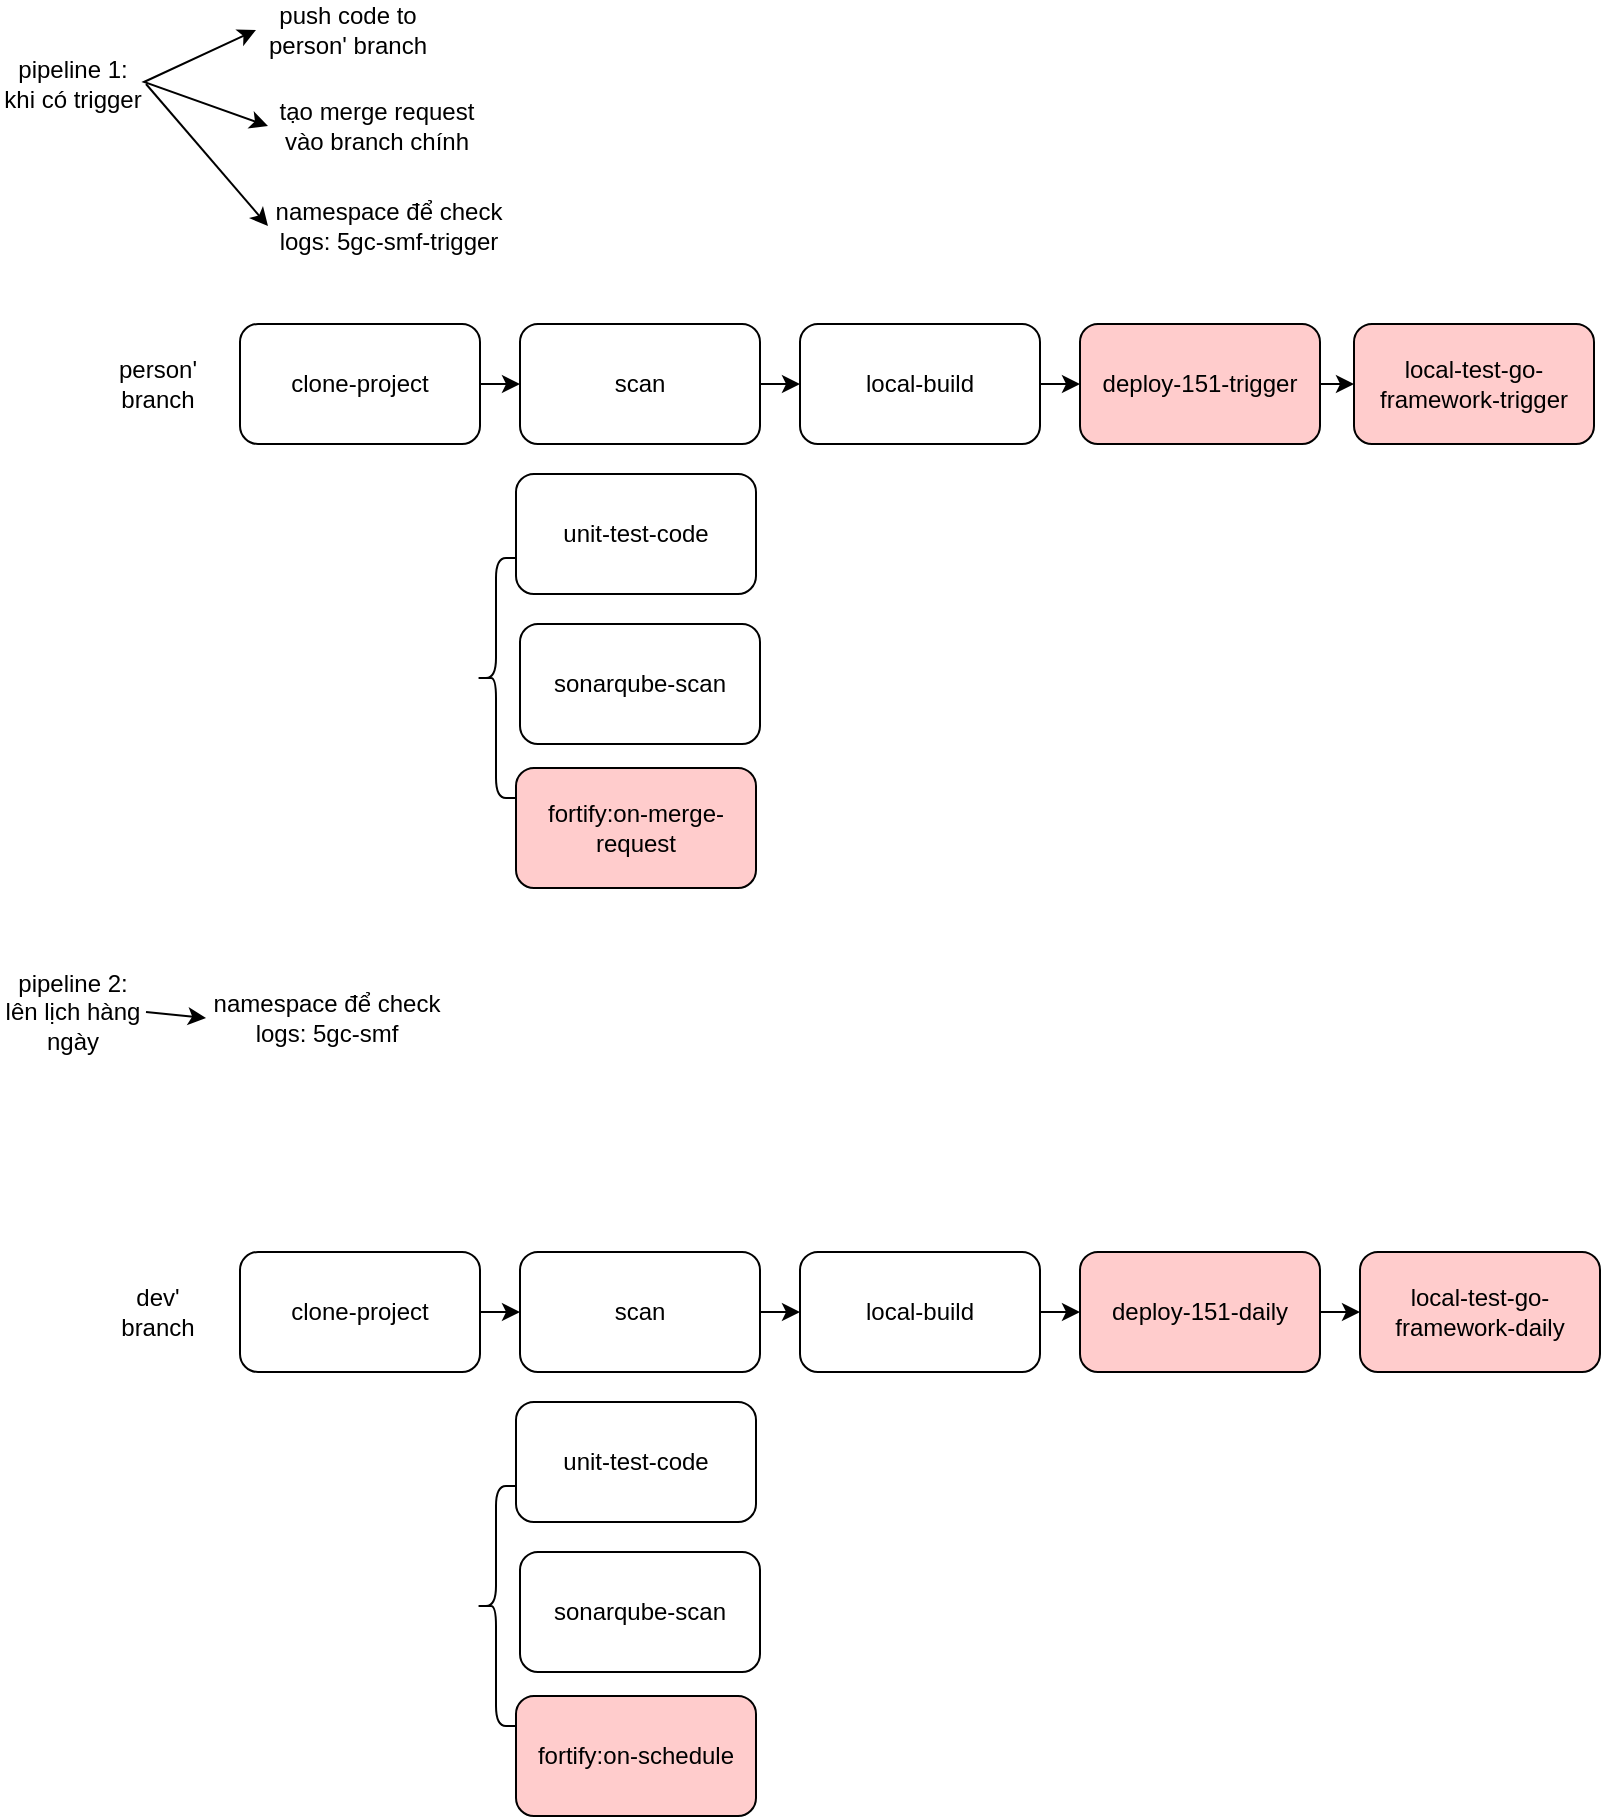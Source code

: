 <mxfile version="21.6.6" type="github">
  <diagram name="Trang-1" id="oaW-5a-gu5Xrpvbmgl1f">
    <mxGraphModel dx="1674" dy="818" grid="0" gridSize="10" guides="1" tooltips="1" connect="1" arrows="1" fold="1" page="1" pageScale="1" pageWidth="10000" pageHeight="10000" math="0" shadow="0">
      <root>
        <mxCell id="0" />
        <mxCell id="1" parent="0" />
        <mxCell id="QOvyY-45LAZgzh1bzRz5-2" value="clone-project" style="rounded=1;whiteSpace=wrap;html=1;" parent="1" vertex="1">
          <mxGeometry x="161" y="316" width="120" height="60" as="geometry" />
        </mxCell>
        <mxCell id="QOvyY-45LAZgzh1bzRz5-3" value="person&#39; branch" style="text;html=1;strokeColor=none;fillColor=none;align=center;verticalAlign=middle;whiteSpace=wrap;rounded=0;" parent="1" vertex="1">
          <mxGeometry x="90" y="331" width="60" height="30" as="geometry" />
        </mxCell>
        <mxCell id="QOvyY-45LAZgzh1bzRz5-4" value="scan" style="rounded=1;whiteSpace=wrap;html=1;" parent="1" vertex="1">
          <mxGeometry x="301" y="316" width="120" height="60" as="geometry" />
        </mxCell>
        <mxCell id="QOvyY-45LAZgzh1bzRz5-5" value="sonarqube-scan" style="rounded=1;whiteSpace=wrap;html=1;fillColor=#FFFFFF;" parent="1" vertex="1">
          <mxGeometry x="301" y="466" width="120" height="60" as="geometry" />
        </mxCell>
        <mxCell id="QOvyY-45LAZgzh1bzRz5-6" value="unit-test-code" style="rounded=1;whiteSpace=wrap;html=1;" parent="1" vertex="1">
          <mxGeometry x="299" y="391" width="120" height="60" as="geometry" />
        </mxCell>
        <mxCell id="QOvyY-45LAZgzh1bzRz5-7" value="fortify:on-merge-request" style="rounded=1;whiteSpace=wrap;html=1;fillColor=#FFCCCC;" parent="1" vertex="1">
          <mxGeometry x="299" y="538" width="120" height="60" as="geometry" />
        </mxCell>
        <mxCell id="QOvyY-45LAZgzh1bzRz5-8" value="local-build" style="rounded=1;whiteSpace=wrap;html=1;" parent="1" vertex="1">
          <mxGeometry x="441" y="316" width="120" height="60" as="geometry" />
        </mxCell>
        <mxCell id="QOvyY-45LAZgzh1bzRz5-9" value="deploy-151-trigger" style="rounded=1;whiteSpace=wrap;html=1;fillColor=#FFCCCC;" parent="1" vertex="1">
          <mxGeometry x="581" y="316" width="120" height="60" as="geometry" />
        </mxCell>
        <mxCell id="QOvyY-45LAZgzh1bzRz5-10" value="local-test-go-framework-trigger" style="rounded=1;whiteSpace=wrap;html=1;fillColor=#FFCCCC;" parent="1" vertex="1">
          <mxGeometry x="718" y="316" width="120" height="60" as="geometry" />
        </mxCell>
        <mxCell id="QOvyY-45LAZgzh1bzRz5-11" value="push code to person&#39; branch" style="text;html=1;strokeColor=none;fillColor=none;align=center;verticalAlign=middle;whiteSpace=wrap;rounded=0;" parent="1" vertex="1">
          <mxGeometry x="169" y="154" width="92" height="30" as="geometry" />
        </mxCell>
        <mxCell id="QOvyY-45LAZgzh1bzRz5-12" value="tạo merge request vào branch chính" style="text;html=1;strokeColor=none;fillColor=none;align=center;verticalAlign=middle;whiteSpace=wrap;rounded=0;" parent="1" vertex="1">
          <mxGeometry x="175" y="202" width="109" height="30" as="geometry" />
        </mxCell>
        <mxCell id="QOvyY-45LAZgzh1bzRz5-13" value="" style="endArrow=classic;startArrow=classic;html=1;rounded=0;entryX=0;entryY=0.5;entryDx=0;entryDy=0;exitX=0;exitY=0.5;exitDx=0;exitDy=0;" parent="1" source="QOvyY-45LAZgzh1bzRz5-12" target="QOvyY-45LAZgzh1bzRz5-11" edge="1">
          <mxGeometry width="50" height="50" relative="1" as="geometry">
            <mxPoint x="410" y="426" as="sourcePoint" />
            <mxPoint x="460" y="376" as="targetPoint" />
            <Array as="points">
              <mxPoint x="113" y="195" />
            </Array>
          </mxGeometry>
        </mxCell>
        <mxCell id="QOvyY-45LAZgzh1bzRz5-14" value="pipeline 1: khi có trigger" style="text;html=1;strokeColor=none;fillColor=none;align=center;verticalAlign=middle;whiteSpace=wrap;rounded=0;" parent="1" vertex="1">
          <mxGeometry x="41" y="181" width="73" height="30" as="geometry" />
        </mxCell>
        <mxCell id="QOvyY-45LAZgzh1bzRz5-15" value="clone-project" style="rounded=1;whiteSpace=wrap;html=1;" parent="1" vertex="1">
          <mxGeometry x="161" y="780" width="120" height="60" as="geometry" />
        </mxCell>
        <mxCell id="QOvyY-45LAZgzh1bzRz5-16" value="dev&#39; branch" style="text;html=1;strokeColor=none;fillColor=none;align=center;verticalAlign=middle;whiteSpace=wrap;rounded=0;" parent="1" vertex="1">
          <mxGeometry x="90" y="795" width="60" height="30" as="geometry" />
        </mxCell>
        <mxCell id="QOvyY-45LAZgzh1bzRz5-17" value="scan" style="rounded=1;whiteSpace=wrap;html=1;" parent="1" vertex="1">
          <mxGeometry x="301" y="780" width="120" height="60" as="geometry" />
        </mxCell>
        <mxCell id="QOvyY-45LAZgzh1bzRz5-18" value="sonarqube-scan" style="rounded=1;whiteSpace=wrap;html=1;" parent="1" vertex="1">
          <mxGeometry x="301" y="930" width="120" height="60" as="geometry" />
        </mxCell>
        <mxCell id="QOvyY-45LAZgzh1bzRz5-19" value="unit-test-code" style="rounded=1;whiteSpace=wrap;html=1;" parent="1" vertex="1">
          <mxGeometry x="299" y="855" width="120" height="60" as="geometry" />
        </mxCell>
        <mxCell id="QOvyY-45LAZgzh1bzRz5-20" value="fortify:on-schedule" style="rounded=1;whiteSpace=wrap;html=1;fillColor=#FFCCCC;" parent="1" vertex="1">
          <mxGeometry x="299" y="1002" width="120" height="60" as="geometry" />
        </mxCell>
        <mxCell id="QOvyY-45LAZgzh1bzRz5-21" value="local-build" style="rounded=1;whiteSpace=wrap;html=1;" parent="1" vertex="1">
          <mxGeometry x="441" y="780" width="120" height="60" as="geometry" />
        </mxCell>
        <mxCell id="QOvyY-45LAZgzh1bzRz5-22" value="deploy-151-daily" style="rounded=1;whiteSpace=wrap;html=1;fillColor=#FFCCCC;" parent="1" vertex="1">
          <mxGeometry x="581" y="780" width="120" height="60" as="geometry" />
        </mxCell>
        <mxCell id="QOvyY-45LAZgzh1bzRz5-23" value="local-test-go-framework-daily" style="rounded=1;whiteSpace=wrap;html=1;fillColor=#FFCCCC;" parent="1" vertex="1">
          <mxGeometry x="721" y="780" width="120" height="60" as="geometry" />
        </mxCell>
        <mxCell id="QOvyY-45LAZgzh1bzRz5-27" value="pipeline 2: lên lịch hàng ngày" style="text;html=1;strokeColor=none;fillColor=none;align=center;verticalAlign=middle;whiteSpace=wrap;rounded=0;" parent="1" vertex="1">
          <mxGeometry x="41" y="645" width="73" height="30" as="geometry" />
        </mxCell>
        <mxCell id="QOvyY-45LAZgzh1bzRz5-28" value="namespace để check logs: 5gc-smf-trigger" style="text;html=1;strokeColor=none;fillColor=none;align=center;verticalAlign=middle;whiteSpace=wrap;rounded=0;" parent="1" vertex="1">
          <mxGeometry x="175" y="252" width="121" height="30" as="geometry" />
        </mxCell>
        <mxCell id="QOvyY-45LAZgzh1bzRz5-30" value="" style="endArrow=classic;html=1;rounded=0;exitX=1;exitY=0.5;exitDx=0;exitDy=0;entryX=0;entryY=0.5;entryDx=0;entryDy=0;" parent="1" source="QOvyY-45LAZgzh1bzRz5-14" target="QOvyY-45LAZgzh1bzRz5-28" edge="1">
          <mxGeometry width="50" height="50" relative="1" as="geometry">
            <mxPoint x="410" y="526" as="sourcePoint" />
            <mxPoint x="460" y="476" as="targetPoint" />
          </mxGeometry>
        </mxCell>
        <mxCell id="QOvyY-45LAZgzh1bzRz5-33" value="namespace để check logs: 5gc-smf" style="text;html=1;strokeColor=none;fillColor=none;align=center;verticalAlign=middle;whiteSpace=wrap;rounded=0;" parent="1" vertex="1">
          <mxGeometry x="144" y="648" width="121" height="30" as="geometry" />
        </mxCell>
        <mxCell id="QOvyY-45LAZgzh1bzRz5-34" value="" style="endArrow=classic;html=1;rounded=0;exitX=1;exitY=0.5;exitDx=0;exitDy=0;entryX=0;entryY=0.5;entryDx=0;entryDy=0;" parent="1" source="QOvyY-45LAZgzh1bzRz5-27" target="QOvyY-45LAZgzh1bzRz5-33" edge="1">
          <mxGeometry width="50" height="50" relative="1" as="geometry">
            <mxPoint x="83" y="592" as="sourcePoint" />
            <mxPoint x="429" y="872" as="targetPoint" />
          </mxGeometry>
        </mxCell>
        <mxCell id="wQtV32WbGMe6dbrX2Gd7-1" value="" style="endArrow=classic;html=1;rounded=0;exitX=1;exitY=0.5;exitDx=0;exitDy=0;entryX=0;entryY=0.5;entryDx=0;entryDy=0;" edge="1" parent="1" source="QOvyY-45LAZgzh1bzRz5-2" target="QOvyY-45LAZgzh1bzRz5-4">
          <mxGeometry width="50" height="50" relative="1" as="geometry">
            <mxPoint x="823" y="645" as="sourcePoint" />
            <mxPoint x="873" y="595" as="targetPoint" />
          </mxGeometry>
        </mxCell>
        <mxCell id="wQtV32WbGMe6dbrX2Gd7-2" value="" style="endArrow=classic;html=1;rounded=0;exitX=1;exitY=0.5;exitDx=0;exitDy=0;entryX=0;entryY=0.5;entryDx=0;entryDy=0;" edge="1" parent="1" source="QOvyY-45LAZgzh1bzRz5-4" target="QOvyY-45LAZgzh1bzRz5-8">
          <mxGeometry width="50" height="50" relative="1" as="geometry">
            <mxPoint x="823" y="645" as="sourcePoint" />
            <mxPoint x="873" y="595" as="targetPoint" />
          </mxGeometry>
        </mxCell>
        <mxCell id="wQtV32WbGMe6dbrX2Gd7-3" value="" style="endArrow=classic;html=1;rounded=0;exitX=1;exitY=0.5;exitDx=0;exitDy=0;entryX=0;entryY=0.5;entryDx=0;entryDy=0;" edge="1" parent="1" source="QOvyY-45LAZgzh1bzRz5-8" target="QOvyY-45LAZgzh1bzRz5-9">
          <mxGeometry width="50" height="50" relative="1" as="geometry">
            <mxPoint x="823" y="645" as="sourcePoint" />
            <mxPoint x="873" y="595" as="targetPoint" />
          </mxGeometry>
        </mxCell>
        <mxCell id="wQtV32WbGMe6dbrX2Gd7-4" value="" style="endArrow=classic;html=1;rounded=0;exitX=1;exitY=0.5;exitDx=0;exitDy=0;" edge="1" parent="1" source="QOvyY-45LAZgzh1bzRz5-9" target="QOvyY-45LAZgzh1bzRz5-10">
          <mxGeometry width="50" height="50" relative="1" as="geometry">
            <mxPoint x="823" y="645" as="sourcePoint" />
            <mxPoint x="873" y="595" as="targetPoint" />
          </mxGeometry>
        </mxCell>
        <mxCell id="wQtV32WbGMe6dbrX2Gd7-5" value="" style="shape=curlyBracket;whiteSpace=wrap;html=1;rounded=1;labelPosition=left;verticalLabelPosition=middle;align=right;verticalAlign=middle;" vertex="1" parent="1">
          <mxGeometry x="279" y="433" width="20" height="120" as="geometry" />
        </mxCell>
        <mxCell id="wQtV32WbGMe6dbrX2Gd7-7" value="" style="endArrow=classic;html=1;rounded=0;exitX=1;exitY=0.5;exitDx=0;exitDy=0;" edge="1" parent="1" source="QOvyY-45LAZgzh1bzRz5-15" target="QOvyY-45LAZgzh1bzRz5-17">
          <mxGeometry width="50" height="50" relative="1" as="geometry">
            <mxPoint x="823" y="745" as="sourcePoint" />
            <mxPoint x="873" y="695" as="targetPoint" />
          </mxGeometry>
        </mxCell>
        <mxCell id="wQtV32WbGMe6dbrX2Gd7-8" value="" style="endArrow=classic;html=1;rounded=0;exitX=1;exitY=0.5;exitDx=0;exitDy=0;" edge="1" parent="1" source="QOvyY-45LAZgzh1bzRz5-17" target="QOvyY-45LAZgzh1bzRz5-21">
          <mxGeometry width="50" height="50" relative="1" as="geometry">
            <mxPoint x="823" y="745" as="sourcePoint" />
            <mxPoint x="873" y="695" as="targetPoint" />
          </mxGeometry>
        </mxCell>
        <mxCell id="wQtV32WbGMe6dbrX2Gd7-9" value="" style="endArrow=classic;html=1;rounded=0;exitX=1;exitY=0.5;exitDx=0;exitDy=0;entryX=0;entryY=0.5;entryDx=0;entryDy=0;" edge="1" parent="1" source="QOvyY-45LAZgzh1bzRz5-21" target="QOvyY-45LAZgzh1bzRz5-22">
          <mxGeometry width="50" height="50" relative="1" as="geometry">
            <mxPoint x="823" y="745" as="sourcePoint" />
            <mxPoint x="873" y="695" as="targetPoint" />
          </mxGeometry>
        </mxCell>
        <mxCell id="wQtV32WbGMe6dbrX2Gd7-10" value="" style="endArrow=classic;html=1;rounded=0;exitX=1;exitY=0.5;exitDx=0;exitDy=0;" edge="1" parent="1" source="QOvyY-45LAZgzh1bzRz5-22" target="QOvyY-45LAZgzh1bzRz5-23">
          <mxGeometry width="50" height="50" relative="1" as="geometry">
            <mxPoint x="823" y="745" as="sourcePoint" />
            <mxPoint x="873" y="695" as="targetPoint" />
          </mxGeometry>
        </mxCell>
        <mxCell id="wQtV32WbGMe6dbrX2Gd7-11" value="" style="shape=curlyBracket;whiteSpace=wrap;html=1;rounded=1;labelPosition=left;verticalLabelPosition=middle;align=right;verticalAlign=middle;" vertex="1" parent="1">
          <mxGeometry x="279" y="897" width="20" height="120" as="geometry" />
        </mxCell>
      </root>
    </mxGraphModel>
  </diagram>
</mxfile>
